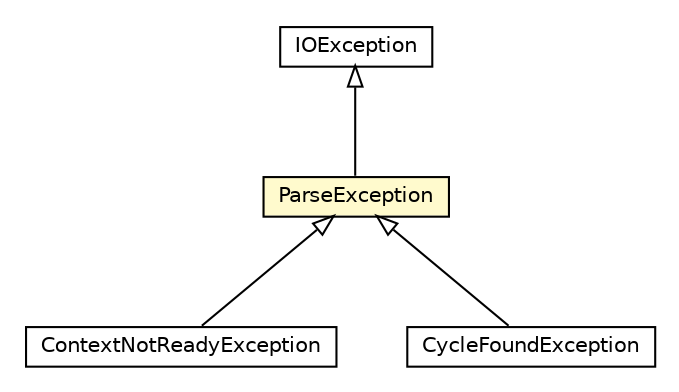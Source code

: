 #!/usr/local/bin/dot
#
# Class diagram 
# Generated by UMLGraph version R5_6-24-gf6e263 (http://www.umlgraph.org/)
#

digraph G {
	edge [fontname="Helvetica",fontsize=10,labelfontname="Helvetica",labelfontsize=10];
	node [fontname="Helvetica",fontsize=10,shape=plaintext];
	nodesep=0.25;
	ranksep=0.5;
	// net.trajano.jetng.ContextNotReadyException
	c150 [label=<<table title="net.trajano.jetng.ContextNotReadyException" border="0" cellborder="1" cellspacing="0" cellpadding="2" port="p" href="./ContextNotReadyException.html">
		<tr><td><table border="0" cellspacing="0" cellpadding="1">
<tr><td align="center" balign="center"> ContextNotReadyException </td></tr>
		</table></td></tr>
		</table>>, URL="./ContextNotReadyException.html", fontname="Helvetica", fontcolor="black", fontsize=10.0];
	// net.trajano.jetng.ParseException
	c154 [label=<<table title="net.trajano.jetng.ParseException" border="0" cellborder="1" cellspacing="0" cellpadding="2" port="p" bgcolor="lemonChiffon" href="./ParseException.html">
		<tr><td><table border="0" cellspacing="0" cellpadding="1">
<tr><td align="center" balign="center"> ParseException </td></tr>
		</table></td></tr>
		</table>>, URL="./ParseException.html", fontname="Helvetica", fontcolor="black", fontsize=10.0];
	// net.trajano.jetng.CycleFoundException
	c156 [label=<<table title="net.trajano.jetng.CycleFoundException" border="0" cellborder="1" cellspacing="0" cellpadding="2" port="p" href="./CycleFoundException.html">
		<tr><td><table border="0" cellspacing="0" cellpadding="1">
<tr><td align="center" balign="center"> CycleFoundException </td></tr>
		</table></td></tr>
		</table>>, URL="./CycleFoundException.html", fontname="Helvetica", fontcolor="black", fontsize=10.0];
	//net.trajano.jetng.ContextNotReadyException extends net.trajano.jetng.ParseException
	c154:p -> c150:p [dir=back,arrowtail=empty];
	//net.trajano.jetng.ParseException extends java.io.IOException
	c162:p -> c154:p [dir=back,arrowtail=empty];
	//net.trajano.jetng.CycleFoundException extends net.trajano.jetng.ParseException
	c154:p -> c156:p [dir=back,arrowtail=empty];
	// java.io.IOException
	c162 [label=<<table title="java.io.IOException" border="0" cellborder="1" cellspacing="0" cellpadding="2" port="p" href="http://java.sun.com/j2se/1.4.2/docs/api/java/io/IOException.html">
		<tr><td><table border="0" cellspacing="0" cellpadding="1">
<tr><td align="center" balign="center"> IOException </td></tr>
		</table></td></tr>
		</table>>, URL="http://java.sun.com/j2se/1.4.2/docs/api/java/io/IOException.html", fontname="Helvetica", fontcolor="black", fontsize=10.0];
}

